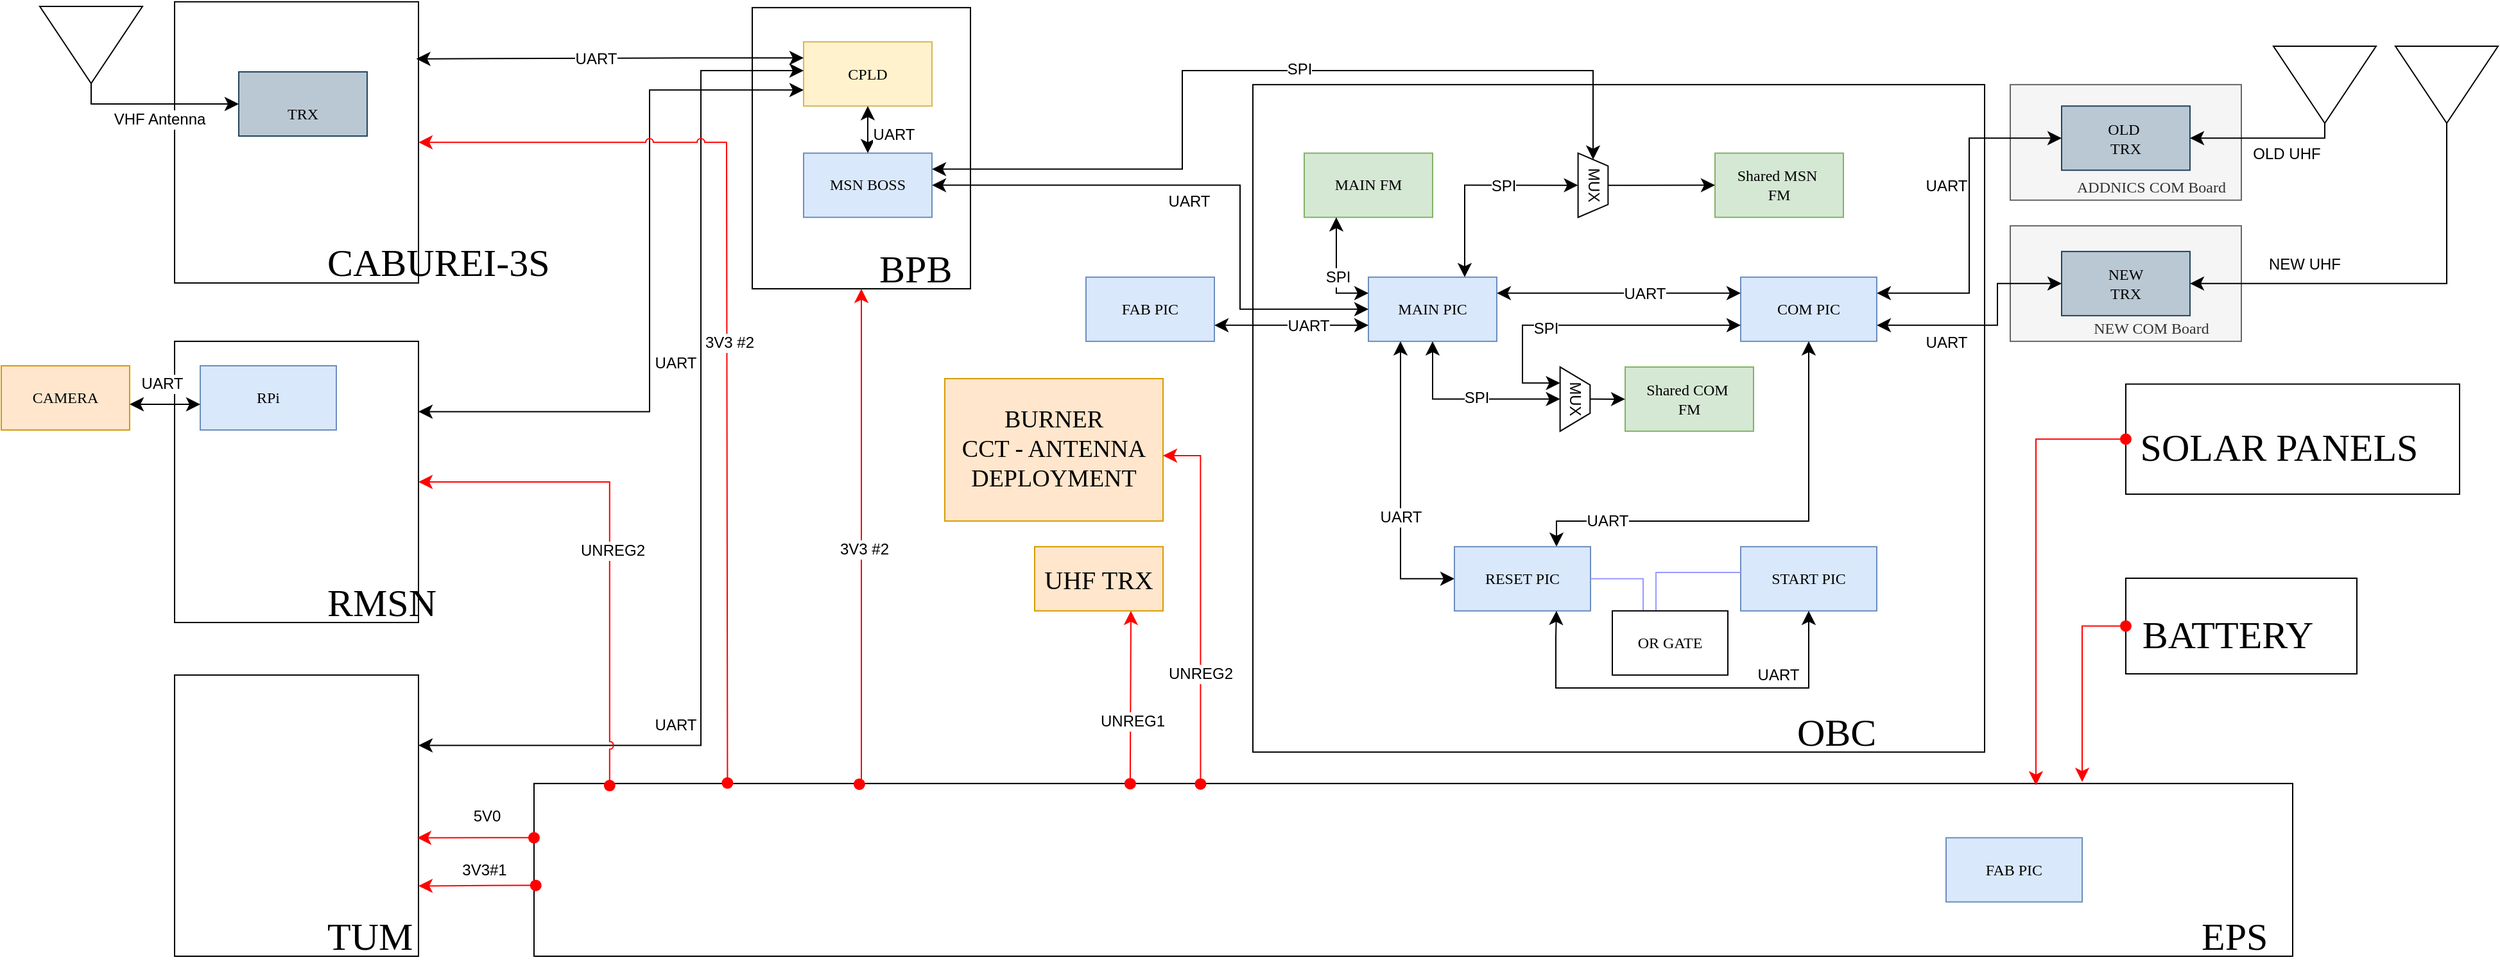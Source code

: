 <mxfile version="24.8.6">
  <diagram name="BIRDSRP_SYSTEM_BLOCK_DIAGRAM" id="RyTt8miqXWO4tbNBZ-sP">
    <mxGraphModel dx="1416" dy="238" grid="1" gridSize="10" guides="1" tooltips="1" connect="1" arrows="1" fold="1" page="1" pageScale="1" pageWidth="1100" pageHeight="850" math="0" shadow="0">
      <root>
        <mxCell id="0" />
        <mxCell id="1" parent="0" />
        <mxCell id="8Y4_HuB13osn8gQd0_Ju-192" value="&lt;span style=&quot;font-size: 30px;&quot;&gt;EPS&lt;/span&gt;" style="whiteSpace=wrap;html=1;rounded=0;shadow=0;comic=0;labelBackgroundColor=none;strokeWidth=1;fontFamily=Verdana;fontSize=12;align=left;labelPosition=right;verticalLabelPosition=bottom;verticalAlign=top;spacing=-50;spacingTop=12;spacingLeft=-21;" vertex="1" parent="1">
          <mxGeometry x="-310" y="645.43" width="1370" height="134.57" as="geometry" />
        </mxCell>
        <mxCell id="8Y4_HuB13osn8gQd0_Ju-176" value="&lt;font style=&quot;font-size: 30px;&quot;&gt;BPB&lt;/font&gt;" style="whiteSpace=wrap;html=1;rounded=0;shadow=0;comic=0;labelBackgroundColor=none;strokeWidth=1;fontFamily=Verdana;fontSize=12;align=left;labelPosition=right;verticalLabelPosition=bottom;verticalAlign=top;spacing=-50;spacingTop=12;spacingLeft=-21;" vertex="1" parent="1">
          <mxGeometry x="-140" y="40.93" width="170" height="219.07" as="geometry" />
        </mxCell>
        <mxCell id="8Y4_HuB13osn8gQd0_Ju-1" value="&lt;font style=&quot;font-size: 30px;&quot;&gt;OBC&lt;/font&gt;" style="whiteSpace=wrap;html=1;rounded=0;shadow=0;comic=0;labelBackgroundColor=none;strokeWidth=1;fontFamily=Verdana;fontSize=12;align=left;labelPosition=right;verticalLabelPosition=bottom;verticalAlign=top;spacing=-50;spacingTop=12;spacingLeft=-96;" vertex="1" parent="1">
          <mxGeometry x="250" y="100.93" width="570" height="520" as="geometry" />
        </mxCell>
        <mxCell id="8Y4_HuB13osn8gQd0_Ju-2" value="MAIN FM" style="shape=rect;dashed=0;shadow=0;html=1;whiteSpace=wrap;rotation=0;rounded=0;comic=0;labelBackgroundColor=none;strokeWidth=1;fontFamily=Verdana;fontSize=12;align=center;fillColor=#d5e8d4;strokeColor=#82b366;" vertex="1" parent="1">
          <mxGeometry x="290" y="154.31" width="100" height="50" as="geometry" />
        </mxCell>
        <mxCell id="8Y4_HuB13osn8gQd0_Ju-3" value="MAIN PIC" style="shape=rect;dashed=0;shadow=0;html=1;whiteSpace=wrap;rounded=0;comic=0;labelBackgroundColor=none;strokeWidth=1;fontFamily=Verdana;fontSize=12;align=center;fillColor=#dae8fc;strokeColor=#6c8ebf;" vertex="1" parent="1">
          <mxGeometry x="340" y="250.93" width="100" height="50" as="geometry" />
        </mxCell>
        <mxCell id="8Y4_HuB13osn8gQd0_Ju-4" value="COM PIC" style="shape=rect;dashed=0;shadow=0;html=1;whiteSpace=wrap;rounded=0;comic=0;labelBackgroundColor=none;strokeWidth=1;fontFamily=Verdana;fontSize=12;align=center;fillColor=#dae8fc;strokeColor=#6c8ebf;" vertex="1" parent="1">
          <mxGeometry x="630" y="250.93" width="106" height="50" as="geometry" />
        </mxCell>
        <mxCell id="8Y4_HuB13osn8gQd0_Ju-5" value="MUX" style="shape=trapezoid;perimeter=trapezoidPerimeter;whiteSpace=wrap;html=1;fixedSize=1;rotation=90;size=14;" vertex="1" parent="1">
          <mxGeometry x="476" y="334.25" width="50" height="23.37" as="geometry" />
        </mxCell>
        <mxCell id="8Y4_HuB13osn8gQd0_Ju-6" value="" style="triangle;whiteSpace=wrap;html=1;rotation=90;" vertex="1" parent="1">
          <mxGeometry x="1055" y="61" width="60" height="80" as="geometry" />
        </mxCell>
        <mxCell id="8Y4_HuB13osn8gQd0_Ju-7" value="" style="triangle;whiteSpace=wrap;html=1;rotation=90;" vertex="1" parent="1">
          <mxGeometry x="1150" y="61" width="60" height="80" as="geometry" />
        </mxCell>
        <mxCell id="8Y4_HuB13osn8gQd0_Ju-8" value="Shared MSN&amp;nbsp;&lt;div&gt;FM&lt;/div&gt;" style="shape=rect;dashed=0;shadow=0;html=1;whiteSpace=wrap;rotation=0;rounded=0;comic=0;labelBackgroundColor=none;strokeWidth=1;fontFamily=Verdana;fontSize=12;align=center;fillColor=#d5e8d4;strokeColor=#82b366;" vertex="1" parent="1">
          <mxGeometry x="610" y="154.31" width="100" height="50" as="geometry" />
        </mxCell>
        <mxCell id="8Y4_HuB13osn8gQd0_Ju-9" value="Shared COM&amp;nbsp;&lt;div&gt;FM&lt;/div&gt;" style="shape=rect;dashed=0;shadow=0;html=1;whiteSpace=wrap;rotation=0;rounded=0;comic=0;labelBackgroundColor=none;strokeWidth=1;fontFamily=Verdana;fontSize=12;align=center;fillColor=#d5e8d4;strokeColor=#82b366;" vertex="1" parent="1">
          <mxGeometry x="540" y="320.94" width="100" height="50" as="geometry" />
        </mxCell>
        <mxCell id="8Y4_HuB13osn8gQd0_Ju-10" value="MUX" style="shape=trapezoid;perimeter=trapezoidPerimeter;whiteSpace=wrap;html=1;fixedSize=1;rotation=90;size=10;" vertex="1" parent="1">
          <mxGeometry x="490" y="167.63" width="50" height="23.37" as="geometry" />
        </mxCell>
        <mxCell id="8Y4_HuB13osn8gQd0_Ju-11" value="FAB PIC" style="shape=rect;dashed=0;shadow=0;html=1;whiteSpace=wrap;rotation=0;rounded=0;comic=0;labelBackgroundColor=none;strokeWidth=1;fontFamily=Verdana;fontSize=12;align=center;fillColor=#dae8fc;strokeColor=#6c8ebf;" vertex="1" parent="1">
          <mxGeometry x="120" y="250.93" width="100" height="50" as="geometry" />
        </mxCell>
        <mxCell id="8Y4_HuB13osn8gQd0_Ju-12" value="" style="endArrow=classic;html=1;rounded=0;fontSize=12;startSize=8;endSize=8;curved=1;exitX=1;exitY=0.25;exitDx=0;exitDy=0;entryX=0;entryY=0.25;entryDx=0;entryDy=0;startArrow=classic;startFill=1;" edge="1" parent="1" source="8Y4_HuB13osn8gQd0_Ju-3" target="8Y4_HuB13osn8gQd0_Ju-4">
          <mxGeometry width="50" height="50" relative="1" as="geometry">
            <mxPoint x="430" y="400.93" as="sourcePoint" />
            <mxPoint x="480" y="350.93" as="targetPoint" />
          </mxGeometry>
        </mxCell>
        <mxCell id="8Y4_HuB13osn8gQd0_Ju-13" value="UART" style="edgeLabel;html=1;align=center;verticalAlign=middle;resizable=0;points=[];fontSize=12;" vertex="1" connectable="0" parent="8Y4_HuB13osn8gQd0_Ju-12">
          <mxGeometry x="0.209" relative="1" as="geometry">
            <mxPoint as="offset" />
          </mxGeometry>
        </mxCell>
        <mxCell id="8Y4_HuB13osn8gQd0_Ju-14" value="" style="endArrow=classic;html=1;rounded=0;fontSize=12;startSize=8;endSize=8;exitX=0.5;exitY=1;exitDx=0;exitDy=0;entryX=0.75;entryY=0;entryDx=0;entryDy=0;edgeStyle=orthogonalEdgeStyle;startArrow=classic;startFill=1;" edge="1" parent="1" source="8Y4_HuB13osn8gQd0_Ju-10" target="8Y4_HuB13osn8gQd0_Ju-3">
          <mxGeometry width="50" height="50" relative="1" as="geometry">
            <mxPoint x="440" y="300.65" as="sourcePoint" />
            <mxPoint x="550" y="300.65" as="targetPoint" />
          </mxGeometry>
        </mxCell>
        <mxCell id="8Y4_HuB13osn8gQd0_Ju-15" value="SPI" style="edgeLabel;html=1;align=center;verticalAlign=middle;resizable=0;points=[];fontSize=12;" vertex="1" connectable="0" parent="8Y4_HuB13osn8gQd0_Ju-14">
          <mxGeometry x="-0.26" relative="1" as="geometry">
            <mxPoint as="offset" />
          </mxGeometry>
        </mxCell>
        <mxCell id="8Y4_HuB13osn8gQd0_Ju-16" value="" style="endArrow=classic;html=1;rounded=0;fontSize=12;startSize=8;endSize=8;curved=1;exitX=0.5;exitY=0;exitDx=0;exitDy=0;entryX=0;entryY=0.5;entryDx=0;entryDy=0;" edge="1" parent="1" source="8Y4_HuB13osn8gQd0_Ju-10" target="8Y4_HuB13osn8gQd0_Ju-8">
          <mxGeometry width="50" height="50" relative="1" as="geometry">
            <mxPoint x="526" y="220.93" as="sourcePoint" />
            <mxPoint x="636" y="220.93" as="targetPoint" />
          </mxGeometry>
        </mxCell>
        <mxCell id="8Y4_HuB13osn8gQd0_Ju-17" value="" style="endArrow=classic;html=1;rounded=0;fontSize=12;startSize=8;endSize=8;exitX=0.5;exitY=1;exitDx=0;exitDy=0;entryX=0.5;entryY=1;entryDx=0;entryDy=0;startArrow=classic;startFill=1;edgeStyle=orthogonalEdgeStyle;" edge="1" parent="1" source="8Y4_HuB13osn8gQd0_Ju-3" target="8Y4_HuB13osn8gQd0_Ju-5">
          <mxGeometry width="50" height="50" relative="1" as="geometry">
            <mxPoint x="470" y="293.93" as="sourcePoint" />
            <mxPoint x="580" y="293.93" as="targetPoint" />
          </mxGeometry>
        </mxCell>
        <mxCell id="8Y4_HuB13osn8gQd0_Ju-18" value="SPI" style="edgeLabel;html=1;align=center;verticalAlign=middle;resizable=0;points=[];fontSize=12;" vertex="1" connectable="0" parent="8Y4_HuB13osn8gQd0_Ju-17">
          <mxGeometry x="0.097" y="1" relative="1" as="geometry">
            <mxPoint as="offset" />
          </mxGeometry>
        </mxCell>
        <mxCell id="8Y4_HuB13osn8gQd0_Ju-19" value="" style="endArrow=classic;html=1;rounded=0;fontSize=12;startSize=8;endSize=8;curved=1;exitX=0.5;exitY=0;exitDx=0;exitDy=0;entryX=0;entryY=0.5;entryDx=0;entryDy=0;" edge="1" parent="1" source="8Y4_HuB13osn8gQd0_Ju-5" target="8Y4_HuB13osn8gQd0_Ju-9">
          <mxGeometry width="50" height="50" relative="1" as="geometry">
            <mxPoint x="480" y="303.93" as="sourcePoint" />
            <mxPoint x="590" y="303.93" as="targetPoint" />
          </mxGeometry>
        </mxCell>
        <mxCell id="8Y4_HuB13osn8gQd0_Ju-20" value="" style="endArrow=classic;html=1;rounded=0;fontSize=12;startSize=8;endSize=8;exitX=0;exitY=0.75;exitDx=0;exitDy=0;entryX=0.25;entryY=1;entryDx=0;entryDy=0;edgeStyle=elbowEdgeStyle;startArrow=classic;startFill=1;" edge="1" parent="1" source="8Y4_HuB13osn8gQd0_Ju-4" target="8Y4_HuB13osn8gQd0_Ju-5">
          <mxGeometry width="50" height="50" relative="1" as="geometry">
            <mxPoint x="490" y="313.93" as="sourcePoint" />
            <mxPoint x="600" y="313.93" as="targetPoint" />
            <Array as="points">
              <mxPoint x="460" y="310.93" />
            </Array>
          </mxGeometry>
        </mxCell>
        <mxCell id="8Y4_HuB13osn8gQd0_Ju-21" value="SPI" style="edgeLabel;html=1;align=center;verticalAlign=middle;resizable=0;points=[];fontSize=12;" vertex="1" connectable="0" parent="8Y4_HuB13osn8gQd0_Ju-20">
          <mxGeometry x="0.246" y="2" relative="1" as="geometry">
            <mxPoint as="offset" />
          </mxGeometry>
        </mxCell>
        <mxCell id="8Y4_HuB13osn8gQd0_Ju-22" value="" style="endArrow=classic;html=1;rounded=0;fontSize=12;startSize=8;endSize=8;exitX=0.25;exitY=1;exitDx=0;exitDy=0;entryX=0;entryY=0.25;entryDx=0;entryDy=0;startArrow=classic;startFill=1;edgeStyle=orthogonalEdgeStyle;" edge="1" parent="1" source="8Y4_HuB13osn8gQd0_Ju-2" target="8Y4_HuB13osn8gQd0_Ju-3">
          <mxGeometry width="50" height="50" relative="1" as="geometry">
            <mxPoint x="400" y="310.93" as="sourcePoint" />
            <mxPoint x="499" y="355.93" as="targetPoint" />
          </mxGeometry>
        </mxCell>
        <mxCell id="8Y4_HuB13osn8gQd0_Ju-23" value="SPI" style="edgeLabel;html=1;align=center;verticalAlign=middle;resizable=0;points=[];fontSize=12;" vertex="1" connectable="0" parent="8Y4_HuB13osn8gQd0_Ju-22">
          <mxGeometry x="0.097" y="1" relative="1" as="geometry">
            <mxPoint as="offset" />
          </mxGeometry>
        </mxCell>
        <mxCell id="8Y4_HuB13osn8gQd0_Ju-25" value="&lt;blockquote style=&quot;margin: 0 0 0 40px; border: none; padding: 0px;&quot;&gt;&lt;p style=&quot;line-height: 120%; margin-bottom: 0px; margin-left: 0px; margin-top: 70px;&quot;&gt;ADDNICS COM Board&lt;/p&gt;&lt;/blockquote&gt;" style="shape=rect;dashed=0;shadow=0;html=1;whiteSpace=wrap;rounded=0;comic=0;labelBackgroundColor=none;strokeWidth=1;fontFamily=Verdana;fontSize=12;align=center;fillColor=#f5f5f5;fontColor=#333333;strokeColor=#666666;" vertex="1" parent="1">
          <mxGeometry x="840" y="100.93" width="180" height="90" as="geometry" />
        </mxCell>
        <mxCell id="8Y4_HuB13osn8gQd0_Ju-26" value="OLD&amp;nbsp;&lt;div&gt;TRX&lt;/div&gt;" style="shape=rect;dashed=0;shadow=0;html=1;whiteSpace=wrap;rotation=0;rounded=0;comic=0;labelBackgroundColor=none;strokeWidth=1;fontFamily=Verdana;fontSize=12;align=center;fillColor=#bac8d3;strokeColor=#23445d;" vertex="1" parent="1">
          <mxGeometry x="880" y="117.63" width="100" height="50" as="geometry" />
        </mxCell>
        <mxCell id="8Y4_HuB13osn8gQd0_Ju-27" value="&lt;blockquote style=&quot;margin: 0 0 0 40px; border: none; padding: 0px;&quot;&gt;&lt;p style=&quot;line-height: 120%; margin-bottom: 0px; margin-left: 0px; margin-top: 70px;&quot;&gt;NEW COM Board&lt;/p&gt;&lt;/blockquote&gt;" style="shape=rect;dashed=0;shadow=0;html=1;whiteSpace=wrap;rounded=0;comic=0;labelBackgroundColor=none;strokeWidth=1;fontFamily=Verdana;fontSize=12;align=center;fillColor=#f5f5f5;strokeColor=#666666;fontColor=#333333;" vertex="1" parent="1">
          <mxGeometry x="840" y="210.93" width="180" height="90" as="geometry" />
        </mxCell>
        <mxCell id="8Y4_HuB13osn8gQd0_Ju-28" value="NEW&lt;div&gt;TRX&lt;/div&gt;" style="shape=rect;dashed=0;shadow=0;html=1;whiteSpace=wrap;rotation=0;rounded=0;comic=0;labelBackgroundColor=none;strokeWidth=1;fontFamily=Verdana;fontSize=12;align=center;fillColor=#bac8d3;strokeColor=#23445d;" vertex="1" parent="1">
          <mxGeometry x="880" y="230.93" width="100" height="50" as="geometry" />
        </mxCell>
        <mxCell id="8Y4_HuB13osn8gQd0_Ju-29" value="" style="endArrow=none;html=1;rounded=0;fontSize=12;startSize=8;endSize=8;entryX=1;entryY=0.5;entryDx=0;entryDy=0;startArrow=classic;startFill=1;edgeStyle=orthogonalEdgeStyle;exitX=1;exitY=0.5;exitDx=0;exitDy=0;endFill=0;" edge="1" parent="1" source="8Y4_HuB13osn8gQd0_Ju-26" target="8Y4_HuB13osn8gQd0_Ju-6">
          <mxGeometry width="50" height="50" relative="1" as="geometry">
            <mxPoint x="450" y="273.93" as="sourcePoint" />
            <mxPoint x="640" y="273.93" as="targetPoint" />
          </mxGeometry>
        </mxCell>
        <mxCell id="8Y4_HuB13osn8gQd0_Ju-30" value="OLD UHF" style="edgeLabel;html=1;align=center;verticalAlign=middle;resizable=0;points=[];fontSize=12;" vertex="1" connectable="0" parent="8Y4_HuB13osn8gQd0_Ju-29">
          <mxGeometry x="0.103" relative="1" as="geometry">
            <mxPoint x="10" y="12" as="offset" />
          </mxGeometry>
        </mxCell>
        <mxCell id="8Y4_HuB13osn8gQd0_Ju-31" value="" style="endArrow=none;html=1;rounded=0;fontSize=12;startSize=8;endSize=8;entryX=1;entryY=0.5;entryDx=0;entryDy=0;startArrow=classic;startFill=1;edgeStyle=orthogonalEdgeStyle;exitX=1;exitY=0.5;exitDx=0;exitDy=0;endFill=0;" edge="1" parent="1" source="8Y4_HuB13osn8gQd0_Ju-28" target="8Y4_HuB13osn8gQd0_Ju-7">
          <mxGeometry width="50" height="50" relative="1" as="geometry">
            <mxPoint x="746" y="273.93" as="sourcePoint" />
            <mxPoint x="940" y="197.93" as="targetPoint" />
            <Array as="points">
              <mxPoint x="1180" y="255.93" />
            </Array>
          </mxGeometry>
        </mxCell>
        <mxCell id="8Y4_HuB13osn8gQd0_Ju-32" value="NEW UHF" style="edgeLabel;html=1;align=center;verticalAlign=middle;resizable=0;points=[];fontSize=12;" vertex="1" connectable="0" parent="8Y4_HuB13osn8gQd0_Ju-31">
          <mxGeometry x="0.22" y="-2" relative="1" as="geometry">
            <mxPoint x="-109" y="-17" as="offset" />
          </mxGeometry>
        </mxCell>
        <mxCell id="8Y4_HuB13osn8gQd0_Ju-33" value="" style="endArrow=classic;html=1;rounded=0;fontSize=12;startSize=8;endSize=8;exitX=1;exitY=0.25;exitDx=0;exitDy=0;startArrow=classic;startFill=1;entryX=0;entryY=0.5;entryDx=0;entryDy=0;edgeStyle=orthogonalEdgeStyle;" edge="1" parent="1" source="8Y4_HuB13osn8gQd0_Ju-4" target="8Y4_HuB13osn8gQd0_Ju-26">
          <mxGeometry width="50" height="50" relative="1" as="geometry">
            <mxPoint x="672" y="310.93" as="sourcePoint" />
            <mxPoint x="672" y="469.93" as="targetPoint" />
          </mxGeometry>
        </mxCell>
        <mxCell id="8Y4_HuB13osn8gQd0_Ju-34" value="UART" style="edgeLabel;html=1;align=center;verticalAlign=middle;resizable=0;points=[];fontSize=12;" vertex="1" connectable="0" parent="8Y4_HuB13osn8gQd0_Ju-33">
          <mxGeometry x="0.209" relative="1" as="geometry">
            <mxPoint x="-18" y="4" as="offset" />
          </mxGeometry>
        </mxCell>
        <mxCell id="8Y4_HuB13osn8gQd0_Ju-35" value="" style="endArrow=classic;html=1;rounded=0;fontSize=12;startSize=8;endSize=8;exitX=1;exitY=0.75;exitDx=0;exitDy=0;startArrow=classic;startFill=1;entryX=0;entryY=0.5;entryDx=0;entryDy=0;edgeStyle=orthogonalEdgeStyle;" edge="1" parent="1" source="8Y4_HuB13osn8gQd0_Ju-4" target="8Y4_HuB13osn8gQd0_Ju-28">
          <mxGeometry width="50" height="50" relative="1" as="geometry">
            <mxPoint x="746" y="273.93" as="sourcePoint" />
            <mxPoint x="890" y="152.93" as="targetPoint" />
            <Array as="points">
              <mxPoint x="830" y="288.93" />
              <mxPoint x="830" y="255.93" />
            </Array>
          </mxGeometry>
        </mxCell>
        <mxCell id="8Y4_HuB13osn8gQd0_Ju-36" value="UART" style="edgeLabel;html=1;align=center;verticalAlign=middle;resizable=0;points=[];fontSize=12;" vertex="1" connectable="0" parent="8Y4_HuB13osn8gQd0_Ju-35">
          <mxGeometry x="0.209" relative="1" as="geometry">
            <mxPoint x="-40" y="26" as="offset" />
          </mxGeometry>
        </mxCell>
        <mxCell id="8Y4_HuB13osn8gQd0_Ju-37" value="" style="endArrow=classic;html=1;rounded=0;fontSize=12;startSize=8;endSize=8;entryX=0;entryY=0.5;entryDx=0;entryDy=0;startArrow=classic;startFill=1;exitX=0.25;exitY=1;exitDx=0;exitDy=0;edgeStyle=orthogonalEdgeStyle;" edge="1" parent="1" source="8Y4_HuB13osn8gQd0_Ju-3" target="8Y4_HuB13osn8gQd0_Ju-40">
          <mxGeometry width="50" height="50" relative="1" as="geometry">
            <mxPoint x="470" y="300.933" as="sourcePoint" />
            <mxPoint x="290" y="451.79" as="targetPoint" />
          </mxGeometry>
        </mxCell>
        <mxCell id="8Y4_HuB13osn8gQd0_Ju-38" value="UART" style="edgeLabel;html=1;align=center;verticalAlign=middle;resizable=0;points=[];fontSize=12;" vertex="1" connectable="0" parent="8Y4_HuB13osn8gQd0_Ju-37">
          <mxGeometry x="0.209" relative="1" as="geometry">
            <mxPoint as="offset" />
          </mxGeometry>
        </mxCell>
        <mxCell id="8Y4_HuB13osn8gQd0_Ju-65" value="" style="endArrow=classic;html=1;rounded=0;fontSize=12;startSize=8;endSize=8;entryX=0.75;entryY=0;entryDx=0;entryDy=0;startArrow=classic;startFill=1;exitX=0.5;exitY=1;exitDx=0;exitDy=0;edgeStyle=orthogonalEdgeStyle;" edge="1" parent="1" source="8Y4_HuB13osn8gQd0_Ju-4" target="8Y4_HuB13osn8gQd0_Ju-40">
          <mxGeometry width="50" height="50" relative="1" as="geometry">
            <mxPoint x="375" y="310.93" as="sourcePoint" />
            <mxPoint x="417" y="495.93" as="targetPoint" />
            <Array as="points">
              <mxPoint x="683" y="440.93" />
              <mxPoint x="487" y="440.93" />
            </Array>
          </mxGeometry>
        </mxCell>
        <mxCell id="8Y4_HuB13osn8gQd0_Ju-66" value="UART" style="edgeLabel;html=1;align=center;verticalAlign=middle;resizable=0;points=[];fontSize=12;" vertex="1" connectable="0" parent="8Y4_HuB13osn8gQd0_Ju-65">
          <mxGeometry x="0.209" relative="1" as="geometry">
            <mxPoint x="-82" as="offset" />
          </mxGeometry>
        </mxCell>
        <mxCell id="8Y4_HuB13osn8gQd0_Ju-67" value="MSN BOSS" style="shape=rect;dashed=0;shadow=0;html=1;whiteSpace=wrap;rotation=0;rounded=0;comic=0;labelBackgroundColor=none;strokeWidth=1;fontFamily=Verdana;fontSize=12;align=center;fillColor=#dae8fc;strokeColor=#6c8ebf;" vertex="1" parent="1">
          <mxGeometry x="-100" y="154.31" width="100" height="50" as="geometry" />
        </mxCell>
        <mxCell id="8Y4_HuB13osn8gQd0_Ju-72" value="" style="endArrow=classic;html=1;rounded=0;fontSize=12;startSize=8;endSize=8;curved=1;exitX=1;exitY=0.75;exitDx=0;exitDy=0;entryX=0;entryY=0.75;entryDx=0;entryDy=0;startArrow=classic;startFill=1;" edge="1" parent="1" source="8Y4_HuB13osn8gQd0_Ju-11" target="8Y4_HuB13osn8gQd0_Ju-3">
          <mxGeometry width="50" height="50" relative="1" as="geometry">
            <mxPoint x="230" y="290.93" as="sourcePoint" />
            <mxPoint x="420" y="290.93" as="targetPoint" />
          </mxGeometry>
        </mxCell>
        <mxCell id="8Y4_HuB13osn8gQd0_Ju-73" value="UART" style="edgeLabel;html=1;align=center;verticalAlign=middle;resizable=0;points=[];fontSize=12;" vertex="1" connectable="0" parent="8Y4_HuB13osn8gQd0_Ju-72">
          <mxGeometry x="0.209" relative="1" as="geometry">
            <mxPoint as="offset" />
          </mxGeometry>
        </mxCell>
        <mxCell id="8Y4_HuB13osn8gQd0_Ju-74" value="" style="endArrow=classic;html=1;rounded=0;fontSize=12;startSize=8;endSize=8;exitX=1;exitY=0.5;exitDx=0;exitDy=0;entryX=0;entryY=0.5;entryDx=0;entryDy=0;startArrow=classic;startFill=1;edgeStyle=orthogonalEdgeStyle;" edge="1" parent="1" source="8Y4_HuB13osn8gQd0_Ju-67" target="8Y4_HuB13osn8gQd0_Ju-3">
          <mxGeometry width="50" height="50" relative="1" as="geometry">
            <mxPoint x="230" y="298.93" as="sourcePoint" />
            <mxPoint x="350" y="298.93" as="targetPoint" />
            <Array as="points">
              <mxPoint x="240" y="179" />
              <mxPoint x="240" y="276" />
            </Array>
          </mxGeometry>
        </mxCell>
        <mxCell id="8Y4_HuB13osn8gQd0_Ju-75" value="UART" style="edgeLabel;html=1;align=center;verticalAlign=middle;resizable=0;points=[];fontSize=12;" vertex="1" connectable="0" parent="8Y4_HuB13osn8gQd0_Ju-74">
          <mxGeometry x="0.209" relative="1" as="geometry">
            <mxPoint x="-40" y="-12" as="offset" />
          </mxGeometry>
        </mxCell>
        <mxCell id="8Y4_HuB13osn8gQd0_Ju-76" value="" style="endArrow=classic;html=1;rounded=0;fontSize=12;startSize=8;endSize=8;exitX=1;exitY=0.25;exitDx=0;exitDy=0;entryX=0;entryY=0.5;entryDx=0;entryDy=0;startArrow=classic;startFill=1;edgeStyle=orthogonalEdgeStyle;" edge="1" parent="1" source="8Y4_HuB13osn8gQd0_Ju-67" target="8Y4_HuB13osn8gQd0_Ju-10">
          <mxGeometry width="50" height="50" relative="1" as="geometry">
            <mxPoint x="327.26" y="61" as="sourcePoint" />
            <mxPoint x="352.26" y="121" as="targetPoint" />
            <Array as="points">
              <mxPoint x="195" y="167" />
              <mxPoint x="195" y="90" />
              <mxPoint x="515" y="90" />
            </Array>
          </mxGeometry>
        </mxCell>
        <mxCell id="8Y4_HuB13osn8gQd0_Ju-77" value="SPI" style="edgeLabel;html=1;align=center;verticalAlign=middle;resizable=0;points=[];fontSize=12;" vertex="1" connectable="0" parent="8Y4_HuB13osn8gQd0_Ju-76">
          <mxGeometry x="0.097" y="1" relative="1" as="geometry">
            <mxPoint as="offset" />
          </mxGeometry>
        </mxCell>
        <mxCell id="8Y4_HuB13osn8gQd0_Ju-78" value="CPLD" style="shape=rect;dashed=0;shadow=0;html=1;whiteSpace=wrap;rotation=0;rounded=0;comic=0;labelBackgroundColor=none;strokeWidth=1;fontFamily=Verdana;fontSize=12;align=center;fillColor=#fff2cc;strokeColor=#d6b656;" vertex="1" parent="1">
          <mxGeometry x="-100" y="67.63" width="100" height="50" as="geometry" />
        </mxCell>
        <mxCell id="8Y4_HuB13osn8gQd0_Ju-79" value="" style="endArrow=classic;html=1;rounded=0;fontSize=12;startSize=8;endSize=8;exitX=0.5;exitY=1;exitDx=0;exitDy=0;entryX=0.5;entryY=0;entryDx=0;entryDy=0;startArrow=classic;startFill=1;edgeStyle=orthogonalEdgeStyle;" edge="1" parent="1" source="8Y4_HuB13osn8gQd0_Ju-78" target="8Y4_HuB13osn8gQd0_Ju-67">
          <mxGeometry width="50" height="50" relative="1" as="geometry">
            <mxPoint x="230" y="188.93" as="sourcePoint" />
            <mxPoint x="350" y="285.93" as="targetPoint" />
          </mxGeometry>
        </mxCell>
        <mxCell id="8Y4_HuB13osn8gQd0_Ju-80" value="UART" style="edgeLabel;html=1;align=center;verticalAlign=middle;resizable=0;points=[];fontSize=12;" vertex="1" connectable="0" parent="8Y4_HuB13osn8gQd0_Ju-79">
          <mxGeometry x="0.209" relative="1" as="geometry">
            <mxPoint x="20" as="offset" />
          </mxGeometry>
        </mxCell>
        <mxCell id="8Y4_HuB13osn8gQd0_Ju-161" value="" style="group" vertex="1" connectable="0" parent="1">
          <mxGeometry x="310" y="625.43" width="50" height="20" as="geometry" />
        </mxCell>
        <mxCell id="8Y4_HuB13osn8gQd0_Ju-40" value="RESET PIC" style="shape=rect;dashed=0;shadow=0;html=1;whiteSpace=wrap;rounded=0;comic=0;labelBackgroundColor=none;strokeWidth=1;fontFamily=Verdana;fontSize=12;align=center;fillColor=#dae8fc;strokeColor=#6c8ebf;" vertex="1" parent="1">
          <mxGeometry x="407" y="460.93" width="106" height="50" as="geometry" />
        </mxCell>
        <mxCell id="8Y4_HuB13osn8gQd0_Ju-41" value="START PIC" style="shape=rect;dashed=0;shadow=0;html=1;whiteSpace=wrap;rounded=0;comic=0;labelBackgroundColor=none;strokeWidth=1;fontFamily=Verdana;fontSize=12;align=center;fillColor=#dae8fc;strokeColor=#6c8ebf;" vertex="1" parent="1">
          <mxGeometry x="630" y="460.93" width="106" height="50" as="geometry" />
        </mxCell>
        <mxCell id="8Y4_HuB13osn8gQd0_Ju-42" value="" style="endArrow=classic;html=1;rounded=0;fontSize=12;startSize=8;endSize=8;exitX=0.5;exitY=1;exitDx=0;exitDy=0;startArrow=classic;startFill=1;entryX=0.75;entryY=1;entryDx=0;entryDy=0;edgeStyle=orthogonalEdgeStyle;" edge="1" parent="1" source="8Y4_HuB13osn8gQd0_Ju-41" target="8Y4_HuB13osn8gQd0_Ju-40">
          <mxGeometry width="50" height="50" relative="1" as="geometry">
            <mxPoint x="520" y="273.93" as="sourcePoint" />
            <mxPoint x="710" y="273.93" as="targetPoint" />
            <Array as="points">
              <mxPoint x="683" y="570.93" />
              <mxPoint x="486" y="570.93" />
              <mxPoint x="486" y="530.93" />
            </Array>
          </mxGeometry>
        </mxCell>
        <mxCell id="8Y4_HuB13osn8gQd0_Ju-43" value="UART" style="edgeLabel;html=1;align=center;verticalAlign=middle;resizable=0;points=[];fontSize=12;" vertex="1" connectable="0" parent="8Y4_HuB13osn8gQd0_Ju-42">
          <mxGeometry x="0.209" relative="1" as="geometry">
            <mxPoint x="108" y="-10" as="offset" />
          </mxGeometry>
        </mxCell>
        <mxCell id="8Y4_HuB13osn8gQd0_Ju-52" value="" style="endArrow=none;html=1;rounded=0;fontSize=12;startSize=8;endSize=8;strokeColor=#9999FF;exitX=0;exitY=0;exitDx=0;exitDy=20;exitPerimeter=0;edgeStyle=orthogonalEdgeStyle;entryX=1;entryY=0.5;entryDx=0;entryDy=0;" edge="1" parent="1" target="8Y4_HuB13osn8gQd0_Ju-40">
          <mxGeometry width="50" height="50" relative="1" as="geometry">
            <mxPoint x="554" y="520.93" as="sourcePoint" />
            <mxPoint x="524" y="480.93" as="targetPoint" />
            <Array as="points">
              <mxPoint x="554" y="485.93" />
            </Array>
          </mxGeometry>
        </mxCell>
        <mxCell id="8Y4_HuB13osn8gQd0_Ju-56" value="" style="endArrow=none;html=1;rounded=0;fontSize=12;startSize=8;endSize=8;strokeColor=#9999FF;exitX=0;exitY=0.5;exitDx=0;exitDy=0;exitPerimeter=0;edgeStyle=orthogonalEdgeStyle;entryX=0;entryY=0.405;entryDx=0;entryDy=0;entryPerimeter=0;" edge="1" parent="1" target="8Y4_HuB13osn8gQd0_Ju-41">
          <mxGeometry width="50" height="50" relative="1" as="geometry">
            <mxPoint x="564" y="520.93" as="sourcePoint" />
            <mxPoint x="630" y="470.93" as="targetPoint" />
            <Array as="points">
              <mxPoint x="564" y="480.93" />
              <mxPoint x="630" y="480.93" />
            </Array>
          </mxGeometry>
        </mxCell>
        <mxCell id="8Y4_HuB13osn8gQd0_Ju-44" value="" style="group" vertex="1" connectable="0" parent="1">
          <mxGeometry x="530" y="510.93" width="90" height="50" as="geometry" />
        </mxCell>
        <mxCell id="8Y4_HuB13osn8gQd0_Ju-45" value="OR GATE" style="shape=rect;dashed=0;shadow=0;html=1;whiteSpace=wrap;rounded=0;comic=0;labelBackgroundColor=none;strokeWidth=1;fontFamily=Verdana;fontSize=12;align=center;" vertex="1" parent="8Y4_HuB13osn8gQd0_Ju-44">
          <mxGeometry width="90" height="50" as="geometry" />
        </mxCell>
        <mxCell id="8Y4_HuB13osn8gQd0_Ju-172" value="&lt;font style=&quot;font-size: 19px;&quot;&gt;BURNER&lt;/font&gt;&lt;div style=&quot;font-size: 19px;&quot;&gt;&lt;font style=&quot;font-size: 19px;&quot;&gt;CCT - ANTENNA DEPLOYMENT&lt;/font&gt;&lt;/div&gt;" style="shape=rect;dashed=0;shadow=0;html=1;whiteSpace=wrap;rotation=0;rounded=0;comic=0;labelBackgroundColor=none;strokeWidth=1;fontFamily=Verdana;fontSize=12;align=center;fillColor=#ffe6cc;strokeColor=#d79b00;" vertex="1" parent="1">
          <mxGeometry x="10" y="330" width="170" height="110.93" as="geometry" />
        </mxCell>
        <mxCell id="8Y4_HuB13osn8gQd0_Ju-173" value="" style="endArrow=classic;html=1;rounded=0;fontSize=12;startSize=8;endSize=8;strokeColor=#FF0000;edgeStyle=orthogonalEdgeStyle;startArrow=oval;startFill=1;jumpStyle=arc;jumpSize=6;exitX=0.379;exitY=0.003;exitDx=0;exitDy=0;exitPerimeter=0;" edge="1" parent="1" source="8Y4_HuB13osn8gQd0_Ju-192">
          <mxGeometry relative="1" as="geometry">
            <mxPoint x="210" y="760" as="sourcePoint" />
            <mxPoint x="180" y="390" as="targetPoint" />
            <Array as="points">
              <mxPoint x="209" y="390" />
            </Array>
          </mxGeometry>
        </mxCell>
        <mxCell id="8Y4_HuB13osn8gQd0_Ju-208" value="&lt;span style=&quot;font-size: 12px;&quot;&gt;UNREG2&lt;/span&gt;" style="edgeLabel;html=1;align=center;verticalAlign=middle;resizable=0;points=[];" vertex="1" connectable="0" parent="8Y4_HuB13osn8gQd0_Ju-173">
          <mxGeometry x="-0.394" relative="1" as="geometry">
            <mxPoint as="offset" />
          </mxGeometry>
        </mxCell>
        <mxCell id="8Y4_HuB13osn8gQd0_Ju-174" value="" style="endArrow=classic;html=1;rounded=0;fontSize=12;startSize=8;endSize=8;strokeColor=#FF0000;edgeStyle=orthogonalEdgeStyle;entryX=0.75;entryY=1;entryDx=0;entryDy=0;startArrow=oval;startFill=1;jumpStyle=arc;jumpSize=6;exitX=0.339;exitY=0.001;exitDx=0;exitDy=0;exitPerimeter=0;" edge="1" parent="1" target="8Y4_HuB13osn8gQd0_Ju-175" source="8Y4_HuB13osn8gQd0_Ju-192">
          <mxGeometry relative="1" as="geometry">
            <mxPoint x="155" y="730.93" as="sourcePoint" />
            <mxPoint x="211.4" y="490.93" as="targetPoint" />
            <Array as="points">
              <mxPoint x="155" y="646" />
            </Array>
          </mxGeometry>
        </mxCell>
        <mxCell id="8Y4_HuB13osn8gQd0_Ju-209" value="&lt;span style=&quot;font-size: 12px;&quot;&gt;UNREG1&lt;/span&gt;" style="edgeLabel;html=1;align=center;verticalAlign=middle;resizable=0;points=[];" vertex="1" connectable="0" parent="8Y4_HuB13osn8gQd0_Ju-174">
          <mxGeometry x="-0.277" y="-1" relative="1" as="geometry">
            <mxPoint as="offset" />
          </mxGeometry>
        </mxCell>
        <mxCell id="8Y4_HuB13osn8gQd0_Ju-175" value="&lt;font style=&quot;font-size: 20px;&quot;&gt;UHF TRX&lt;/font&gt;" style="shape=rect;dashed=0;shadow=0;html=1;whiteSpace=wrap;rotation=0;rounded=0;comic=0;labelBackgroundColor=none;strokeWidth=1;fontFamily=Verdana;fontSize=12;align=center;fillColor=#ffe6cc;strokeColor=#d79b00;" vertex="1" parent="1">
          <mxGeometry x="80" y="460.93" width="100" height="50" as="geometry" />
        </mxCell>
        <mxCell id="8Y4_HuB13osn8gQd0_Ju-178" value="&lt;font style=&quot;font-size: 30px;&quot;&gt;CABUREI-3S&lt;/font&gt;" style="whiteSpace=wrap;html=1;rounded=0;shadow=0;comic=0;labelBackgroundColor=none;strokeWidth=1;fontFamily=Verdana;fontSize=12;align=left;labelPosition=right;verticalLabelPosition=bottom;verticalAlign=top;spacing=-50;spacingTop=12;spacingLeft=-21;" vertex="1" parent="1">
          <mxGeometry x="-590" y="36.39" width="190" height="219.07" as="geometry" />
        </mxCell>
        <mxCell id="8Y4_HuB13osn8gQd0_Ju-179" value="&lt;font style=&quot;font-size: 30px;&quot;&gt;RMSN&lt;/font&gt;&lt;span style=&quot;color: rgba(0, 0, 0, 0); font-family: monospace; font-size: 0px; text-wrap-mode: nowrap;&quot;&gt;%3CmxGraphModel%3E%3Croot%3E%3CmxCell%20id%3D%220%22%2F%3E%3CmxCell%20id%3D%221%22%20parent%3D%220%22%2F%3E%3CmxCell%20id%3D%222%22%20value%3D%22%26lt%3Bfont%20style%3D%26quot%3Bfont-size%3A%2030px%3B%26quot%3B%26gt%3BCABUREI%26lt%3B%2Ffont%26gt%3B%22%20style%3D%22whiteSpace%3Dwrap%3Bhtml%3D1%3Brounded%3D0%3Bshadow%3D0%3Bcomic%3D0%3BlabelBackgroundColor%3Dnone%3BstrokeWidth%3D1%3BfontFamily%3DVerdana%3BfontSize%3D12%3Balign%3Dleft%3BlabelPosition%3Dright%3BverticalLabelPosition%3Dbottom%3BverticalAlign%3Dtop%3Bspacing%3D-50%3BspacingTop%3D12%3BspacingLeft%3D-21%3B%22%20vertex%3D%221%22%20parent%3D%221%22%3E%3CmxGeometry%20x%3D%22-590%22%20y%3D%2236.39%22%20width%3D%22190%22%20height%3D%22219.07%22%20as%3D%22geometry%22%2F%3E%3C%2FmxCell%3E%3C%2Froot%3E%3C%2FmxGraphModel%3E&lt;/span&gt;" style="whiteSpace=wrap;html=1;rounded=0;shadow=0;comic=0;labelBackgroundColor=none;strokeWidth=1;fontFamily=Verdana;fontSize=12;align=left;labelPosition=right;verticalLabelPosition=bottom;verticalAlign=top;spacing=-50;spacingTop=12;spacingLeft=-21;" vertex="1" parent="1">
          <mxGeometry x="-590" y="300.93" width="190" height="219.07" as="geometry" />
        </mxCell>
        <mxCell id="8Y4_HuB13osn8gQd0_Ju-180" value="&lt;span style=&quot;font-size: 30px;&quot;&gt;TUM&lt;/span&gt;" style="whiteSpace=wrap;html=1;rounded=0;shadow=0;comic=0;labelBackgroundColor=none;strokeWidth=1;fontFamily=Verdana;fontSize=12;align=left;labelPosition=right;verticalLabelPosition=bottom;verticalAlign=top;spacing=-50;spacingTop=12;spacingLeft=-21;" vertex="1" parent="1">
          <mxGeometry x="-590" y="560.93" width="190" height="219.07" as="geometry" />
        </mxCell>
        <mxCell id="8Y4_HuB13osn8gQd0_Ju-181" value="" style="endArrow=classic;html=1;rounded=0;fontSize=12;startSize=8;endSize=8;exitX=0;exitY=0.25;exitDx=0;exitDy=0;entryX=0.991;entryY=0.203;entryDx=0;entryDy=0;startArrow=classic;startFill=1;edgeStyle=orthogonalEdgeStyle;entryPerimeter=0;" edge="1" parent="1" source="8Y4_HuB13osn8gQd0_Ju-78" target="8Y4_HuB13osn8gQd0_Ju-178">
          <mxGeometry width="50" height="50" relative="1" as="geometry">
            <mxPoint x="-190" y="124.63" as="sourcePoint" />
            <mxPoint x="-190" y="160.63" as="targetPoint" />
            <Array as="points">
              <mxPoint x="-190" y="80" />
            </Array>
          </mxGeometry>
        </mxCell>
        <mxCell id="8Y4_HuB13osn8gQd0_Ju-182" value="UART" style="edgeLabel;html=1;align=center;verticalAlign=middle;resizable=0;points=[];fontSize=12;" vertex="1" connectable="0" parent="8Y4_HuB13osn8gQd0_Ju-181">
          <mxGeometry x="0.209" relative="1" as="geometry">
            <mxPoint x="20" as="offset" />
          </mxGeometry>
        </mxCell>
        <mxCell id="8Y4_HuB13osn8gQd0_Ju-183" value="" style="endArrow=classic;html=1;rounded=0;fontSize=12;startSize=8;endSize=8;entryX=1;entryY=0.25;entryDx=0;entryDy=0;startArrow=classic;startFill=1;edgeStyle=orthogonalEdgeStyle;" edge="1" parent="1" source="8Y4_HuB13osn8gQd0_Ju-78" target="8Y4_HuB13osn8gQd0_Ju-180">
          <mxGeometry width="50" height="50" relative="1" as="geometry">
            <mxPoint x="-90" y="90" as="sourcePoint" />
            <mxPoint x="-392" y="91" as="targetPoint" />
            <Array as="points">
              <mxPoint x="-180" y="90" />
              <mxPoint x="-180" y="616" />
            </Array>
          </mxGeometry>
        </mxCell>
        <mxCell id="8Y4_HuB13osn8gQd0_Ju-184" value="UART" style="edgeLabel;html=1;align=center;verticalAlign=middle;resizable=0;points=[];fontSize=12;" vertex="1" connectable="0" parent="8Y4_HuB13osn8gQd0_Ju-183">
          <mxGeometry x="0.209" relative="1" as="geometry">
            <mxPoint x="-20" y="91" as="offset" />
          </mxGeometry>
        </mxCell>
        <mxCell id="8Y4_HuB13osn8gQd0_Ju-185" value="" style="endArrow=classic;html=1;rounded=0;fontSize=12;startSize=8;endSize=8;exitX=0;exitY=0.75;exitDx=0;exitDy=0;entryX=1;entryY=0.25;entryDx=0;entryDy=0;startArrow=classic;startFill=1;edgeStyle=orthogonalEdgeStyle;" edge="1" parent="1" source="8Y4_HuB13osn8gQd0_Ju-78" target="8Y4_HuB13osn8gQd0_Ju-179">
          <mxGeometry width="50" height="50" relative="1" as="geometry">
            <mxPoint x="101" y="470" as="sourcePoint" />
            <mxPoint x="-201" y="471" as="targetPoint" />
            <Array as="points">
              <mxPoint x="-220" y="105" />
              <mxPoint x="-220" y="356" />
            </Array>
          </mxGeometry>
        </mxCell>
        <mxCell id="8Y4_HuB13osn8gQd0_Ju-186" value="UART" style="edgeLabel;html=1;align=center;verticalAlign=middle;resizable=0;points=[];fontSize=12;" vertex="1" connectable="0" parent="8Y4_HuB13osn8gQd0_Ju-185">
          <mxGeometry x="0.209" relative="1" as="geometry">
            <mxPoint x="20" as="offset" />
          </mxGeometry>
        </mxCell>
        <mxCell id="8Y4_HuB13osn8gQd0_Ju-187" value="" style="triangle;whiteSpace=wrap;html=1;rotation=90;" vertex="1" parent="1">
          <mxGeometry x="-685" y="30" width="60" height="80" as="geometry" />
        </mxCell>
        <mxCell id="8Y4_HuB13osn8gQd0_Ju-188" value="&amp;nbsp;&lt;div&gt;TRX&lt;/div&gt;" style="shape=rect;dashed=0;shadow=0;html=1;whiteSpace=wrap;rotation=0;rounded=0;comic=0;labelBackgroundColor=none;strokeWidth=1;fontFamily=Verdana;fontSize=12;align=center;fillColor=#bac8d3;strokeColor=#23445d;" vertex="1" parent="1">
          <mxGeometry x="-540" y="91" width="100" height="50" as="geometry" />
        </mxCell>
        <mxCell id="8Y4_HuB13osn8gQd0_Ju-189" value="" style="endArrow=none;html=1;rounded=0;fontSize=12;startSize=8;endSize=8;entryX=1;entryY=0.5;entryDx=0;entryDy=0;startArrow=classic;startFill=1;edgeStyle=orthogonalEdgeStyle;exitX=0;exitY=0.5;exitDx=0;exitDy=0;endFill=0;" edge="1" parent="1" source="8Y4_HuB13osn8gQd0_Ju-188" target="8Y4_HuB13osn8gQd0_Ju-187">
          <mxGeometry width="50" height="50" relative="1" as="geometry">
            <mxPoint x="-1290" y="242.93" as="sourcePoint" />
            <mxPoint x="-1100" y="242.93" as="targetPoint" />
          </mxGeometry>
        </mxCell>
        <mxCell id="8Y4_HuB13osn8gQd0_Ju-190" value="VHF Antenna" style="edgeLabel;html=1;align=center;verticalAlign=middle;resizable=0;points=[];fontSize=12;" vertex="1" connectable="0" parent="8Y4_HuB13osn8gQd0_Ju-189">
          <mxGeometry x="0.103" relative="1" as="geometry">
            <mxPoint x="10" y="12" as="offset" />
          </mxGeometry>
        </mxCell>
        <mxCell id="8Y4_HuB13osn8gQd0_Ju-193" value="FAB PIC" style="shape=rect;dashed=0;shadow=0;html=1;whiteSpace=wrap;rounded=0;comic=0;labelBackgroundColor=none;strokeWidth=1;fontFamily=Verdana;fontSize=12;align=center;fillColor=#dae8fc;strokeColor=#6c8ebf;" vertex="1" parent="1">
          <mxGeometry x="790" y="687.71" width="106" height="50" as="geometry" />
        </mxCell>
        <mxCell id="8Y4_HuB13osn8gQd0_Ju-194" value="RPi" style="shape=rect;dashed=0;shadow=0;html=1;whiteSpace=wrap;rounded=0;comic=0;labelBackgroundColor=none;strokeWidth=1;fontFamily=Verdana;fontSize=12;align=center;fillColor=#dae8fc;strokeColor=#6c8ebf;" vertex="1" parent="1">
          <mxGeometry x="-570" y="320.0" width="106" height="50" as="geometry" />
        </mxCell>
        <mxCell id="8Y4_HuB13osn8gQd0_Ju-195" value="CAMERA" style="shape=rect;dashed=0;shadow=0;html=1;whiteSpace=wrap;rotation=0;rounded=0;comic=0;labelBackgroundColor=none;strokeWidth=1;fontFamily=Verdana;fontSize=12;align=center;fillColor=#ffe6cc;strokeColor=#d79b00;" vertex="1" parent="1">
          <mxGeometry x="-725" y="320" width="100" height="50" as="geometry" />
        </mxCell>
        <mxCell id="8Y4_HuB13osn8gQd0_Ju-196" value="" style="endArrow=classic;html=1;rounded=0;fontSize=12;startSize=8;endSize=8;startArrow=classic;startFill=1;edgeStyle=orthogonalEdgeStyle;" edge="1" parent="1">
          <mxGeometry width="50" height="50" relative="1" as="geometry">
            <mxPoint x="-570" y="350" as="sourcePoint" />
            <mxPoint x="-625" y="350" as="targetPoint" />
            <Array as="points">
              <mxPoint x="-570" y="350" />
              <mxPoint x="-625" y="350" />
            </Array>
          </mxGeometry>
        </mxCell>
        <mxCell id="8Y4_HuB13osn8gQd0_Ju-197" value="UART" style="edgeLabel;html=1;align=center;verticalAlign=middle;resizable=0;points=[];fontSize=12;" vertex="1" connectable="0" parent="8Y4_HuB13osn8gQd0_Ju-196">
          <mxGeometry x="0.209" relative="1" as="geometry">
            <mxPoint x="3" y="-16" as="offset" />
          </mxGeometry>
        </mxCell>
        <mxCell id="8Y4_HuB13osn8gQd0_Ju-198" value="&lt;span style=&quot;font-size: 30px;&quot;&gt;SOLAR PANELS&lt;/span&gt;" style="whiteSpace=wrap;html=1;rounded=0;shadow=0;comic=0;labelBackgroundColor=none;strokeWidth=1;fontFamily=Verdana;fontSize=12;align=center;labelPosition=center;verticalLabelPosition=middle;verticalAlign=middle;spacing=-50;spacingTop=12;spacingLeft=-21;" vertex="1" parent="1">
          <mxGeometry x="930" y="334.25" width="260" height="85.75" as="geometry" />
        </mxCell>
        <mxCell id="8Y4_HuB13osn8gQd0_Ju-199" value="&lt;span style=&quot;font-size: 30px;&quot;&gt;BATTERY&lt;/span&gt;" style="whiteSpace=wrap;html=1;rounded=0;shadow=0;comic=0;labelBackgroundColor=none;strokeWidth=1;fontFamily=Verdana;fontSize=12;align=center;labelPosition=center;verticalLabelPosition=middle;verticalAlign=middle;spacing=-50;spacingTop=12;spacingLeft=-21;" vertex="1" parent="1">
          <mxGeometry x="930" y="485.5" width="180" height="74.5" as="geometry" />
        </mxCell>
        <mxCell id="8Y4_HuB13osn8gQd0_Ju-200" value="" style="endArrow=classic;html=1;rounded=0;fontSize=12;startSize=8;endSize=8;strokeColor=#FF0000;edgeStyle=orthogonalEdgeStyle;entryX=1;entryY=0.75;entryDx=0;entryDy=0;startArrow=oval;startFill=1;jumpStyle=arc;jumpSize=6;exitX=0.001;exitY=0.59;exitDx=0;exitDy=0;exitPerimeter=0;" edge="1" parent="1" source="8Y4_HuB13osn8gQd0_Ju-192" target="8Y4_HuB13osn8gQd0_Ju-180">
          <mxGeometry relative="1" as="geometry">
            <mxPoint x="-310" y="730" as="sourcePoint" />
            <mxPoint x="-250" y="603.46" as="targetPoint" />
            <Array as="points">
              <mxPoint x="-310" y="725" />
            </Array>
          </mxGeometry>
        </mxCell>
        <mxCell id="8Y4_HuB13osn8gQd0_Ju-203" value="&lt;span style=&quot;font-size: 12px;&quot;&gt;3V3#1&lt;/span&gt;" style="edgeLabel;html=1;align=center;verticalAlign=middle;resizable=0;points=[];" vertex="1" connectable="0" parent="8Y4_HuB13osn8gQd0_Ju-200">
          <mxGeometry x="-0.099" y="-2" relative="1" as="geometry">
            <mxPoint y="-10" as="offset" />
          </mxGeometry>
        </mxCell>
        <mxCell id="8Y4_HuB13osn8gQd0_Ju-201" value="" style="endArrow=classic;html=1;rounded=0;fontSize=12;startSize=8;endSize=8;strokeColor=#FF0000;edgeStyle=orthogonalEdgeStyle;entryX=1;entryY=0.75;entryDx=0;entryDy=0;startArrow=oval;startFill=1;jumpStyle=arc;jumpSize=6;exitX=0.001;exitY=0.59;exitDx=0;exitDy=0;exitPerimeter=0;" edge="1" parent="1">
          <mxGeometry relative="1" as="geometry">
            <mxPoint x="-310" y="687.71" as="sourcePoint" />
            <mxPoint x="-401" y="687.71" as="targetPoint" />
            <Array as="points">
              <mxPoint x="-311" y="687.71" />
            </Array>
          </mxGeometry>
        </mxCell>
        <mxCell id="8Y4_HuB13osn8gQd0_Ju-202" value="&lt;span style=&quot;font-size: 12px;&quot;&gt;5V0&lt;/span&gt;" style="edgeLabel;html=1;align=center;verticalAlign=middle;resizable=0;points=[];" vertex="1" connectable="0" parent="8Y4_HuB13osn8gQd0_Ju-201">
          <mxGeometry x="-0.173" y="-1" relative="1" as="geometry">
            <mxPoint y="-16" as="offset" />
          </mxGeometry>
        </mxCell>
        <mxCell id="8Y4_HuB13osn8gQd0_Ju-204" value="" style="endArrow=classic;html=1;rounded=0;fontSize=12;startSize=8;endSize=8;strokeColor=#FF0000;edgeStyle=orthogonalEdgeStyle;entryX=1;entryY=0.5;entryDx=0;entryDy=0;startArrow=oval;startFill=1;jumpStyle=arc;jumpSize=6;exitX=0.043;exitY=0.012;exitDx=0;exitDy=0;exitPerimeter=0;" edge="1" parent="1" source="8Y4_HuB13osn8gQd0_Ju-192" target="8Y4_HuB13osn8gQd0_Ju-179">
          <mxGeometry relative="1" as="geometry">
            <mxPoint x="-299" y="735" as="sourcePoint" />
            <mxPoint x="-390" y="735" as="targetPoint" />
            <Array as="points">
              <mxPoint x="-251" y="410" />
            </Array>
          </mxGeometry>
        </mxCell>
        <mxCell id="8Y4_HuB13osn8gQd0_Ju-205" value="&lt;span style=&quot;font-size: 12px;&quot;&gt;UNREG2&lt;/span&gt;" style="edgeLabel;html=1;align=center;verticalAlign=middle;resizable=0;points=[];" vertex="1" connectable="0" parent="8Y4_HuB13osn8gQd0_Ju-204">
          <mxGeometry x="-0.099" y="-2" relative="1" as="geometry">
            <mxPoint y="-10" as="offset" />
          </mxGeometry>
        </mxCell>
        <mxCell id="8Y4_HuB13osn8gQd0_Ju-206" value="" style="endArrow=classic;html=1;rounded=0;fontSize=12;startSize=8;endSize=8;strokeColor=#FF0000;edgeStyle=orthogonalEdgeStyle;entryX=1;entryY=0.5;entryDx=0;entryDy=0;startArrow=oval;startFill=1;jumpStyle=arc;jumpSize=6;exitX=0.11;exitY=-0.003;exitDx=0;exitDy=0;exitPerimeter=0;" edge="1" parent="1" source="8Y4_HuB13osn8gQd0_Ju-192" target="8Y4_HuB13osn8gQd0_Ju-178">
          <mxGeometry relative="1" as="geometry">
            <mxPoint x="-241" y="657" as="sourcePoint" />
            <mxPoint x="-390" y="420" as="targetPoint" />
            <Array as="points">
              <mxPoint x="-159" y="420" />
              <mxPoint x="-160" y="146" />
            </Array>
          </mxGeometry>
        </mxCell>
        <mxCell id="8Y4_HuB13osn8gQd0_Ju-207" value="&lt;span style=&quot;font-size: 12px;&quot;&gt;3V3 #2&lt;/span&gt;" style="edgeLabel;html=1;align=center;verticalAlign=middle;resizable=0;points=[];" vertex="1" connectable="0" parent="8Y4_HuB13osn8gQd0_Ju-206">
          <mxGeometry x="-0.099" y="-2" relative="1" as="geometry">
            <mxPoint y="-10" as="offset" />
          </mxGeometry>
        </mxCell>
        <mxCell id="8Y4_HuB13osn8gQd0_Ju-210" value="" style="endArrow=classic;html=1;rounded=0;fontSize=12;startSize=8;endSize=8;strokeColor=#FF0000;edgeStyle=orthogonalEdgeStyle;entryX=0.5;entryY=1;entryDx=0;entryDy=0;startArrow=oval;startFill=1;jumpStyle=arc;jumpSize=6;exitX=0.185;exitY=0.004;exitDx=0;exitDy=0;exitPerimeter=0;" edge="1" parent="1" source="8Y4_HuB13osn8gQd0_Ju-192" target="8Y4_HuB13osn8gQd0_Ju-176">
          <mxGeometry relative="1" as="geometry">
            <mxPoint x="-149" y="655" as="sourcePoint" />
            <mxPoint x="-390" y="156" as="targetPoint" />
            <Array as="points">
              <mxPoint x="-55" y="646" />
            </Array>
          </mxGeometry>
        </mxCell>
        <mxCell id="8Y4_HuB13osn8gQd0_Ju-211" value="&lt;span style=&quot;font-size: 12px;&quot;&gt;3V3 #2&lt;/span&gt;" style="edgeLabel;html=1;align=center;verticalAlign=middle;resizable=0;points=[];" vertex="1" connectable="0" parent="8Y4_HuB13osn8gQd0_Ju-210">
          <mxGeometry x="-0.099" y="-2" relative="1" as="geometry">
            <mxPoint y="-10" as="offset" />
          </mxGeometry>
        </mxCell>
        <mxCell id="8Y4_HuB13osn8gQd0_Ju-212" value="" style="endArrow=classic;html=1;rounded=0;fontSize=12;startSize=8;endSize=8;strokeColor=#FF0000;edgeStyle=orthogonalEdgeStyle;entryX=0.854;entryY=0.011;entryDx=0;entryDy=0;startArrow=oval;startFill=1;jumpStyle=arc;jumpSize=6;exitX=0;exitY=0.5;exitDx=0;exitDy=0;entryPerimeter=0;" edge="1" parent="1" source="8Y4_HuB13osn8gQd0_Ju-198" target="8Y4_HuB13osn8gQd0_Ju-192">
          <mxGeometry relative="1" as="geometry">
            <mxPoint x="893.91" y="551" as="sourcePoint" />
            <mxPoint x="865.91" y="320" as="targetPoint" />
            <Array as="points">
              <mxPoint x="860" y="377" />
            </Array>
          </mxGeometry>
        </mxCell>
        <mxCell id="8Y4_HuB13osn8gQd0_Ju-214" value="" style="endArrow=classic;html=1;rounded=0;fontSize=12;startSize=8;endSize=8;strokeColor=#FF0000;edgeStyle=orthogonalEdgeStyle;entryX=0.88;entryY=-0.009;entryDx=0;entryDy=0;startArrow=oval;startFill=1;jumpStyle=arc;jumpSize=6;exitX=0;exitY=0.5;exitDx=0;exitDy=0;entryPerimeter=0;" edge="1" parent="1" source="8Y4_HuB13osn8gQd0_Ju-199" target="8Y4_HuB13osn8gQd0_Ju-192">
          <mxGeometry relative="1" as="geometry">
            <mxPoint x="966" y="410" as="sourcePoint" />
            <mxPoint x="896" y="680" as="targetPoint" />
            <Array as="points">
              <mxPoint x="896" y="523" />
              <mxPoint x="896" y="644" />
            </Array>
          </mxGeometry>
        </mxCell>
      </root>
    </mxGraphModel>
  </diagram>
</mxfile>

